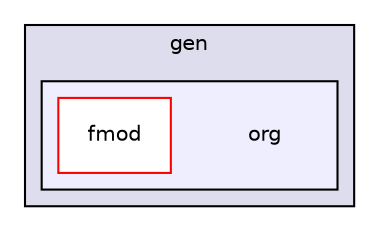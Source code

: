 digraph "fmod/android/fmodstudioapi10503android/api/lowlevel/examples/eclipse/play_sound/gen/org" {
  compound=true
  node [ fontsize="10", fontname="Helvetica"];
  edge [ labelfontsize="10", labelfontname="Helvetica"];
  subgraph clusterdir_95882240db3c1ee0aef480958fff8530 {
    graph [ bgcolor="#ddddee", pencolor="black", label="gen" fontname="Helvetica", fontsize="10", URL="dir_95882240db3c1ee0aef480958fff8530.html"]
  subgraph clusterdir_08d90a97d6a6368e9e2ab309f6e6c3ea {
    graph [ bgcolor="#eeeeff", pencolor="black", label="" URL="dir_08d90a97d6a6368e9e2ab309f6e6c3ea.html"];
    dir_08d90a97d6a6368e9e2ab309f6e6c3ea [shape=plaintext label="org"];
    dir_5be15d6838fc6f1ba16f41c839b35910 [shape=box label="fmod" color="red" fillcolor="white" style="filled" URL="dir_5be15d6838fc6f1ba16f41c839b35910.html"];
  }
  }
}
